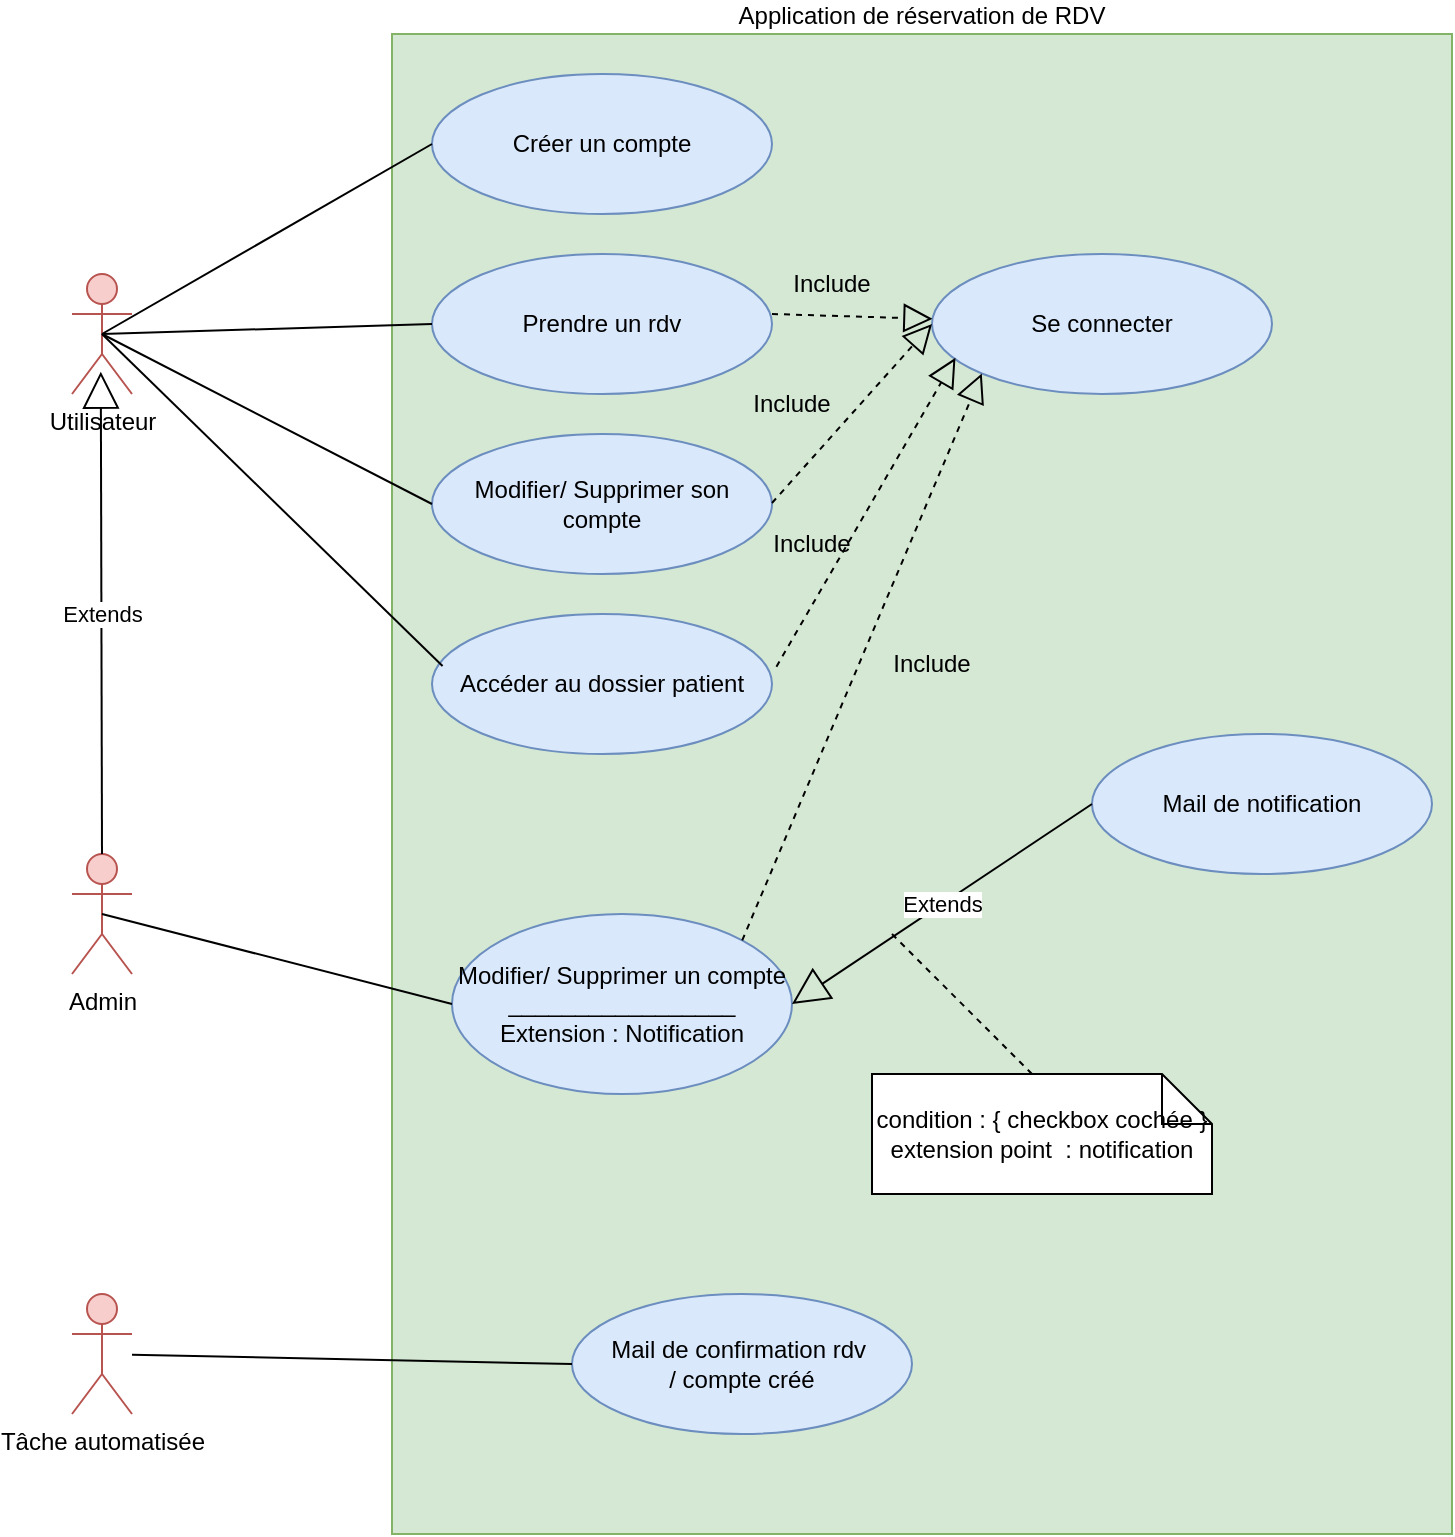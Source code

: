 <mxfile version="20.7.4" type="device" pages="2"><diagram id="bhlRD3TJxjzPSB-WHylO" name="Appli web"><mxGraphModel dx="1036" dy="606" grid="1" gridSize="10" guides="1" tooltips="1" connect="1" arrows="1" fold="1" page="1" pageScale="1" pageWidth="827" pageHeight="1169" math="0" shadow="0"><root><mxCell id="0"/><mxCell id="1" parent="0"/><mxCell id="onGLXcal0Jtx-LeCAGdi-2" value="Utilisateur" style="shape=umlActor;verticalLabelPosition=bottom;verticalAlign=top;html=1;fillColor=#f8cecc;strokeColor=#b85450;" parent="1" vertex="1"><mxGeometry x="120" y="160" width="30" height="60" as="geometry"/></mxCell><mxCell id="onGLXcal0Jtx-LeCAGdi-8" value="Application de réservation de RDV&lt;br&gt;" style="rounded=0;whiteSpace=wrap;html=1;labelPosition=center;verticalLabelPosition=top;align=center;verticalAlign=bottom;fillColor=#d5e8d4;strokeColor=#82b366;" parent="1" vertex="1"><mxGeometry x="280" y="40" width="530" height="750" as="geometry"/></mxCell><mxCell id="onGLXcal0Jtx-LeCAGdi-9" value="Créer un compte" style="ellipse;whiteSpace=wrap;html=1;fillColor=#dae8fc;strokeColor=#6c8ebf;" parent="1" vertex="1"><mxGeometry x="300" y="60" width="170" height="70" as="geometry"/></mxCell><mxCell id="onGLXcal0Jtx-LeCAGdi-10" value="Prendre un rdv" style="ellipse;whiteSpace=wrap;html=1;fillColor=#dae8fc;strokeColor=#6c8ebf;" parent="1" vertex="1"><mxGeometry x="300" y="150" width="170" height="70" as="geometry"/></mxCell><mxCell id="onGLXcal0Jtx-LeCAGdi-11" value="Admin" style="shape=umlActor;verticalLabelPosition=bottom;verticalAlign=top;html=1;fillColor=#f8cecc;strokeColor=#b85450;" parent="1" vertex="1"><mxGeometry x="120" y="450" width="30" height="60" as="geometry"/></mxCell><mxCell id="onGLXcal0Jtx-LeCAGdi-12" value="Tâche automatisée" style="shape=umlActor;verticalLabelPosition=bottom;verticalAlign=top;html=1;fillColor=#f8cecc;strokeColor=#b85450;" parent="1" vertex="1"><mxGeometry x="120" y="670" width="30" height="60" as="geometry"/></mxCell><mxCell id="onGLXcal0Jtx-LeCAGdi-13" value="Extends" style="endArrow=block;endSize=16;endFill=0;html=1;rounded=0;exitX=0.5;exitY=0;exitDx=0;exitDy=0;exitPerimeter=0;entryX=0.48;entryY=0.814;entryDx=0;entryDy=0;entryPerimeter=0;" parent="1" source="onGLXcal0Jtx-LeCAGdi-11" target="onGLXcal0Jtx-LeCAGdi-2" edge="1"><mxGeometry width="160" relative="1" as="geometry"><mxPoint x="140" y="390" as="sourcePoint"/><mxPoint x="140" y="280" as="targetPoint"/></mxGeometry></mxCell><mxCell id="onGLXcal0Jtx-LeCAGdi-18" value="Modifier/ Supprimer son compte" style="ellipse;whiteSpace=wrap;html=1;fillColor=#dae8fc;strokeColor=#6c8ebf;" parent="1" vertex="1"><mxGeometry x="300" y="240" width="170" height="70" as="geometry"/></mxCell><mxCell id="onGLXcal0Jtx-LeCAGdi-19" value="" style="endArrow=none;html=1;rounded=0;entryX=0;entryY=0.5;entryDx=0;entryDy=0;exitX=0.5;exitY=0.5;exitDx=0;exitDy=0;exitPerimeter=0;" parent="1" source="onGLXcal0Jtx-LeCAGdi-2" target="onGLXcal0Jtx-LeCAGdi-9" edge="1"><mxGeometry width="50" height="50" relative="1" as="geometry"><mxPoint x="160" y="100" as="sourcePoint"/><mxPoint x="210" y="50" as="targetPoint"/></mxGeometry></mxCell><mxCell id="onGLXcal0Jtx-LeCAGdi-20" value="" style="endArrow=none;html=1;rounded=0;entryX=0;entryY=0.5;entryDx=0;entryDy=0;exitX=0.5;exitY=0.5;exitDx=0;exitDy=0;exitPerimeter=0;" parent="1" source="onGLXcal0Jtx-LeCAGdi-2" target="onGLXcal0Jtx-LeCAGdi-10" edge="1"><mxGeometry width="50" height="50" relative="1" as="geometry"><mxPoint x="160" y="100" as="sourcePoint"/><mxPoint x="310" y="105" as="targetPoint"/></mxGeometry></mxCell><mxCell id="onGLXcal0Jtx-LeCAGdi-21" value="" style="endArrow=none;html=1;rounded=0;entryX=0;entryY=0.5;entryDx=0;entryDy=0;exitX=0.5;exitY=0.5;exitDx=0;exitDy=0;exitPerimeter=0;" parent="1" source="onGLXcal0Jtx-LeCAGdi-2" target="onGLXcal0Jtx-LeCAGdi-18" edge="1"><mxGeometry width="50" height="50" relative="1" as="geometry"><mxPoint x="160" y="100" as="sourcePoint"/><mxPoint x="310" y="195" as="targetPoint"/></mxGeometry></mxCell><mxCell id="onGLXcal0Jtx-LeCAGdi-22" value="Mail de confirmation rdv&amp;nbsp;&lt;br&gt;/ compte créé" style="ellipse;whiteSpace=wrap;html=1;fillColor=#dae8fc;strokeColor=#6c8ebf;" parent="1" vertex="1"><mxGeometry x="370" y="670" width="170" height="70" as="geometry"/></mxCell><mxCell id="onGLXcal0Jtx-LeCAGdi-24" value="" style="endArrow=none;html=1;rounded=0;entryX=0;entryY=0.5;entryDx=0;entryDy=0;" parent="1" source="onGLXcal0Jtx-LeCAGdi-12" target="onGLXcal0Jtx-LeCAGdi-22" edge="1"><mxGeometry width="50" height="50" relative="1" as="geometry"><mxPoint x="160" y="490" as="sourcePoint"/><mxPoint x="300" y="665" as="targetPoint"/></mxGeometry></mxCell><mxCell id="onGLXcal0Jtx-LeCAGdi-25" value="Se connecter" style="ellipse;whiteSpace=wrap;html=1;fillColor=#dae8fc;strokeColor=#6c8ebf;" parent="1" vertex="1"><mxGeometry x="550" y="150" width="170" height="70" as="geometry"/></mxCell><mxCell id="onGLXcal0Jtx-LeCAGdi-26" value="" style="endArrow=block;dashed=1;endFill=0;endSize=12;html=1;rounded=0;entryX=0;entryY=0.5;entryDx=0;entryDy=0;" parent="1" target="onGLXcal0Jtx-LeCAGdi-25" edge="1"><mxGeometry width="160" relative="1" as="geometry"><mxPoint x="470" y="274.5" as="sourcePoint"/><mxPoint x="630" y="274.5" as="targetPoint"/></mxGeometry></mxCell><mxCell id="onGLXcal0Jtx-LeCAGdi-27" value="" style="endArrow=block;dashed=1;endFill=0;endSize=12;html=1;rounded=0;" parent="1" target="onGLXcal0Jtx-LeCAGdi-25" edge="1"><mxGeometry width="160" relative="1" as="geometry"><mxPoint x="470" y="180" as="sourcePoint"/><mxPoint x="550" y="180.5" as="targetPoint"/></mxGeometry></mxCell><mxCell id="onGLXcal0Jtx-LeCAGdi-28" value="Include" style="text;html=1;strokeColor=none;fillColor=none;align=center;verticalAlign=middle;whiteSpace=wrap;rounded=0;" parent="1" vertex="1"><mxGeometry x="450" y="210" width="60" height="30" as="geometry"/></mxCell><mxCell id="onGLXcal0Jtx-LeCAGdi-29" value="Include" style="text;html=1;strokeColor=none;fillColor=none;align=center;verticalAlign=middle;whiteSpace=wrap;rounded=0;" parent="1" vertex="1"><mxGeometry x="470" y="150" width="60" height="30" as="geometry"/></mxCell><mxCell id="onGLXcal0Jtx-LeCAGdi-30" value="Modifier/ Supprimer un compte&lt;br&gt;_________________&lt;br&gt;Extension : Notification" style="ellipse;whiteSpace=wrap;html=1;labelPosition=center;verticalLabelPosition=middle;align=center;verticalAlign=middle;fillColor=#dae8fc;strokeColor=#6c8ebf;" parent="1" vertex="1"><mxGeometry x="310" y="480" width="170" height="90" as="geometry"/></mxCell><mxCell id="onGLXcal0Jtx-LeCAGdi-31" value="Mail de notification" style="ellipse;whiteSpace=wrap;html=1;fillColor=#dae8fc;strokeColor=#6c8ebf;" parent="1" vertex="1"><mxGeometry x="630" y="390" width="170" height="70" as="geometry"/></mxCell><mxCell id="onGLXcal0Jtx-LeCAGdi-32" value="" style="endArrow=none;html=1;rounded=0;entryX=0;entryY=0.5;entryDx=0;entryDy=0;exitX=0.5;exitY=0.5;exitDx=0;exitDy=0;exitPerimeter=0;" parent="1" source="onGLXcal0Jtx-LeCAGdi-11" target="onGLXcal0Jtx-LeCAGdi-30" edge="1"><mxGeometry width="50" height="50" relative="1" as="geometry"><mxPoint x="160" y="330" as="sourcePoint"/><mxPoint x="300" y="505" as="targetPoint"/></mxGeometry></mxCell><mxCell id="onGLXcal0Jtx-LeCAGdi-33" value="" style="endArrow=block;dashed=1;endFill=0;endSize=12;html=1;rounded=0;entryX=0;entryY=1;entryDx=0;entryDy=0;exitX=1;exitY=0;exitDx=0;exitDy=0;" parent="1" source="onGLXcal0Jtx-LeCAGdi-30" target="onGLXcal0Jtx-LeCAGdi-25" edge="1"><mxGeometry width="160" relative="1" as="geometry"><mxPoint x="470" y="360" as="sourcePoint"/><mxPoint x="550" y="270.5" as="targetPoint"/></mxGeometry></mxCell><mxCell id="onGLXcal0Jtx-LeCAGdi-34" value="Include" style="text;html=1;strokeColor=none;fillColor=none;align=center;verticalAlign=middle;whiteSpace=wrap;rounded=0;" parent="1" vertex="1"><mxGeometry x="520" y="340" width="60" height="30" as="geometry"/></mxCell><mxCell id="onGLXcal0Jtx-LeCAGdi-36" value="Extends" style="endArrow=block;endSize=16;endFill=0;html=1;rounded=0;entryX=1;entryY=0.5;entryDx=0;entryDy=0;exitX=0;exitY=0.5;exitDx=0;exitDy=0;" parent="1" source="onGLXcal0Jtx-LeCAGdi-31" target="onGLXcal0Jtx-LeCAGdi-30" edge="1"><mxGeometry width="160" relative="1" as="geometry"><mxPoint x="550" y="394.5" as="sourcePoint"/><mxPoint x="710" y="394.5" as="targetPoint"/></mxGeometry></mxCell><mxCell id="onGLXcal0Jtx-LeCAGdi-37" value="condition : { checkbox cochée }&lt;br&gt;extension point&amp;nbsp; : notification" style="shape=note2;boundedLbl=1;whiteSpace=wrap;html=1;size=25;verticalAlign=middle;align=center;labelPosition=center;verticalLabelPosition=middle;" parent="1" vertex="1"><mxGeometry x="520" y="560" width="170" height="60" as="geometry"/></mxCell><mxCell id="onGLXcal0Jtx-LeCAGdi-38" value="" style="endArrow=none;dashed=1;html=1;rounded=0;" parent="1" edge="1"><mxGeometry width="50" height="50" relative="1" as="geometry"><mxPoint x="600" y="560" as="sourcePoint"/><mxPoint x="530" y="490" as="targetPoint"/></mxGeometry></mxCell><mxCell id="onGLXcal0Jtx-LeCAGdi-41" value="Accéder au dossier patient" style="ellipse;whiteSpace=wrap;html=1;fillColor=#dae8fc;strokeColor=#6c8ebf;" parent="1" vertex="1"><mxGeometry x="300" y="330" width="170" height="70" as="geometry"/></mxCell><mxCell id="onGLXcal0Jtx-LeCAGdi-42" value="" style="endArrow=block;dashed=1;endFill=0;endSize=12;html=1;rounded=0;entryX=0.069;entryY=0.742;entryDx=0;entryDy=0;exitX=1.013;exitY=0.376;exitDx=0;exitDy=0;exitPerimeter=0;entryPerimeter=0;" parent="1" source="onGLXcal0Jtx-LeCAGdi-41" target="onGLXcal0Jtx-LeCAGdi-25" edge="1"><mxGeometry width="160" relative="1" as="geometry"><mxPoint x="480" y="284.5" as="sourcePoint"/><mxPoint x="560" y="195" as="targetPoint"/></mxGeometry></mxCell><mxCell id="onGLXcal0Jtx-LeCAGdi-43" value="Include" style="text;html=1;strokeColor=none;fillColor=none;align=center;verticalAlign=middle;whiteSpace=wrap;rounded=0;" parent="1" vertex="1"><mxGeometry x="460" y="280" width="60" height="30" as="geometry"/></mxCell><mxCell id="UaDNSJlDJJrLg0aW62v5-1" value="" style="endArrow=none;html=1;rounded=0;entryX=0.5;entryY=0.5;entryDx=0;entryDy=0;entryPerimeter=0;exitX=0.031;exitY=0.371;exitDx=0;exitDy=0;exitPerimeter=0;" parent="1" source="onGLXcal0Jtx-LeCAGdi-41" target="onGLXcal0Jtx-LeCAGdi-2" edge="1"><mxGeometry width="50" height="50" relative="1" as="geometry"><mxPoint x="180" y="330" as="sourcePoint"/><mxPoint x="230" y="280" as="targetPoint"/></mxGeometry></mxCell></root></mxGraphModel></diagram><diagram id="YxOWLWCvfQbAE7NmPQM5" name="Appli mobile"><mxGraphModel dx="829" dy="485" grid="1" gridSize="10" guides="1" tooltips="1" connect="1" arrows="1" fold="1" page="1" pageScale="1" pageWidth="827" pageHeight="1169" math="0" shadow="0"><root><mxCell id="0"/><mxCell id="1" parent="0"/><mxCell id="aWOlN1V5Ucy76ub78eA7-1" value="" style="rounded=0;whiteSpace=wrap;html=1;fillColor=#d5e8d4;strokeColor=#82b366;" parent="1" vertex="1"><mxGeometry x="300" y="90" width="450" height="720" as="geometry"/></mxCell><mxCell id="dPVb8kYOh_tCEreAlHNt-1" value="Application de consultation du dossier patient" style="text;html=1;align=center;verticalAlign=middle;resizable=0;points=[];autosize=1;strokeColor=none;fillColor=none;" parent="1" vertex="1"><mxGeometry x="390" y="50" width="260" height="30" as="geometry"/></mxCell><mxCell id="tB25sOiQ2GFd02QPWrm9-1" value="Utilisateur" style="shape=umlActor;verticalLabelPosition=bottom;verticalAlign=top;html=1;outlineConnect=0;fillColor=#f8cecc;strokeColor=#b85450;" parent="1" vertex="1"><mxGeometry x="110" y="250" width="30" height="60" as="geometry"/></mxCell><mxCell id="tB25sOiQ2GFd02QPWrm9-2" value="Tâche automatisée" style="shape=umlActor;verticalLabelPosition=bottom;verticalAlign=top;html=1;outlineConnect=0;fillColor=#f8cecc;strokeColor=#b85450;" parent="1" vertex="1"><mxGeometry x="110" y="555" width="30" height="60" as="geometry"/></mxCell><mxCell id="rVr6jNGKUzD3mB5Fx-Mc-2" value="Consulter dossier patient" style="ellipse;whiteSpace=wrap;html=1;fillColor=#dae8fc;strokeColor=#6c8ebf;" parent="1" vertex="1"><mxGeometry x="320" y="130" width="170" height="70" as="geometry"/></mxCell><mxCell id="rVr6jNGKUzD3mB5Fx-Mc-3" value="Consulter ses réservation" style="ellipse;whiteSpace=wrap;html=1;fillColor=#dae8fc;strokeColor=#6c8ebf;" parent="1" vertex="1"><mxGeometry x="320" y="220" width="170" height="70" as="geometry"/></mxCell><mxCell id="rVr6jNGKUzD3mB5Fx-Mc-4" value="Consulter ses options" style="ellipse;whiteSpace=wrap;html=1;fillColor=#dae8fc;strokeColor=#6c8ebf;" parent="1" vertex="1"><mxGeometry x="320" y="310" width="170" height="70" as="geometry"/></mxCell><mxCell id="rVr6jNGKUzD3mB5Fx-Mc-5" value="Mettre des alarmes de prise de médicament" style="ellipse;whiteSpace=wrap;html=1;fillColor=#dae8fc;strokeColor=#6c8ebf;" parent="1" vertex="1"><mxGeometry x="320" y="400" width="170" height="70" as="geometry"/></mxCell><mxCell id="WALQ3n5FVOEYoOHzviN7-1" value="Se connecter" style="ellipse;whiteSpace=wrap;html=1;fillColor=#dae8fc;strokeColor=#6c8ebf;" parent="1" vertex="1"><mxGeometry x="570" y="260" width="170" height="70" as="geometry"/></mxCell><mxCell id="WALQ3n5FVOEYoOHzviN7-2" value="Include" style="endArrow=open;endSize=12;dashed=1;html=1;rounded=0;entryX=0.249;entryY=0.92;entryDx=0;entryDy=0;entryPerimeter=0;" parent="1" source="rVr6jNGKUzD3mB5Fx-Mc-5" target="WALQ3n5FVOEYoOHzviN7-1" edge="1"><mxGeometry width="160" relative="1" as="geometry"><mxPoint x="490" y="430" as="sourcePoint"/><mxPoint x="650" y="430" as="targetPoint"/></mxGeometry></mxCell><mxCell id="WALQ3n5FVOEYoOHzviN7-3" value="Include" style="endArrow=open;endSize=12;dashed=1;html=1;rounded=0;" parent="1" target="WALQ3n5FVOEYoOHzviN7-1" edge="1"><mxGeometry width="160" relative="1" as="geometry"><mxPoint x="489.996" y="342.9" as="sourcePoint"/><mxPoint x="645.37" y="260" as="targetPoint"/></mxGeometry></mxCell><mxCell id="WALQ3n5FVOEYoOHzviN7-4" value="Include" style="endArrow=open;endSize=12;dashed=1;html=1;rounded=0;entryX=0.021;entryY=0.372;entryDx=0;entryDy=0;entryPerimeter=0;" parent="1" target="WALQ3n5FVOEYoOHzviN7-1" edge="1"><mxGeometry width="160" relative="1" as="geometry"><mxPoint x="489.996" y="250.0" as="sourcePoint"/><mxPoint x="585.362" y="222.169" as="targetPoint"/></mxGeometry></mxCell><mxCell id="WALQ3n5FVOEYoOHzviN7-5" value="Include" style="endArrow=open;endSize=12;dashed=1;html=1;rounded=0;entryX=0;entryY=0;entryDx=0;entryDy=0;" parent="1" target="WALQ3n5FVOEYoOHzviN7-1" edge="1"><mxGeometry width="160" relative="1" as="geometry"><mxPoint x="489.996" y="163.96" as="sourcePoint"/><mxPoint x="573.57" y="200.0" as="targetPoint"/></mxGeometry></mxCell><mxCell id="LBNy5CqYrK6vtya_xrWR-1" value="Notification de prise de médicament" style="ellipse;whiteSpace=wrap;html=1;fillColor=#dae8fc;strokeColor=#6c8ebf;" parent="1" vertex="1"><mxGeometry x="329" y="570" width="170" height="70" as="geometry"/></mxCell><mxCell id="LBNy5CqYrK6vtya_xrWR-2" value="" style="endArrow=none;html=1;rounded=0;exitX=0.5;exitY=0.5;exitDx=0;exitDy=0;exitPerimeter=0;entryX=0;entryY=0.5;entryDx=0;entryDy=0;" parent="1" source="tB25sOiQ2GFd02QPWrm9-1" target="rVr6jNGKUzD3mB5Fx-Mc-2" edge="1"><mxGeometry width="50" height="50" relative="1" as="geometry"><mxPoint x="150" y="280" as="sourcePoint"/><mxPoint x="200" y="230" as="targetPoint"/></mxGeometry></mxCell><mxCell id="LBNy5CqYrK6vtya_xrWR-3" value="" style="endArrow=none;html=1;rounded=0;exitX=0.5;exitY=0.5;exitDx=0;exitDy=0;exitPerimeter=0;entryX=0;entryY=0.5;entryDx=0;entryDy=0;" parent="1" source="tB25sOiQ2GFd02QPWrm9-1" target="rVr6jNGKUzD3mB5Fx-Mc-3" edge="1"><mxGeometry width="50" height="50" relative="1" as="geometry"><mxPoint x="135" y="290" as="sourcePoint"/><mxPoint x="330" y="175" as="targetPoint"/></mxGeometry></mxCell><mxCell id="LBNy5CqYrK6vtya_xrWR-4" value="" style="endArrow=none;html=1;rounded=0;exitX=0.5;exitY=0.5;exitDx=0;exitDy=0;exitPerimeter=0;entryX=0.014;entryY=0.402;entryDx=0;entryDy=0;entryPerimeter=0;" parent="1" source="tB25sOiQ2GFd02QPWrm9-1" target="rVr6jNGKUzD3mB5Fx-Mc-4" edge="1"><mxGeometry width="50" height="50" relative="1" as="geometry"><mxPoint x="135" y="290" as="sourcePoint"/><mxPoint x="330" y="265" as="targetPoint"/></mxGeometry></mxCell><mxCell id="LBNy5CqYrK6vtya_xrWR-5" value="" style="endArrow=none;html=1;rounded=0;exitX=0.5;exitY=0.5;exitDx=0;exitDy=0;exitPerimeter=0;entryX=0;entryY=0.5;entryDx=0;entryDy=0;" parent="1" source="tB25sOiQ2GFd02QPWrm9-1" target="rVr6jNGKUzD3mB5Fx-Mc-5" edge="1"><mxGeometry width="50" height="50" relative="1" as="geometry"><mxPoint x="135" y="290" as="sourcePoint"/><mxPoint x="332.38" y="348.14" as="targetPoint"/></mxGeometry></mxCell><mxCell id="LBNy5CqYrK6vtya_xrWR-6" value="" style="endArrow=none;html=1;rounded=0;exitX=0.5;exitY=0.5;exitDx=0;exitDy=0;exitPerimeter=0;entryX=0;entryY=0.5;entryDx=0;entryDy=0;" parent="1" source="tB25sOiQ2GFd02QPWrm9-2" target="LBNy5CqYrK6vtya_xrWR-1" edge="1"><mxGeometry width="50" height="50" relative="1" as="geometry"><mxPoint x="160" y="585" as="sourcePoint"/><mxPoint x="355" y="740" as="targetPoint"/></mxGeometry></mxCell></root></mxGraphModel></diagram></mxfile>